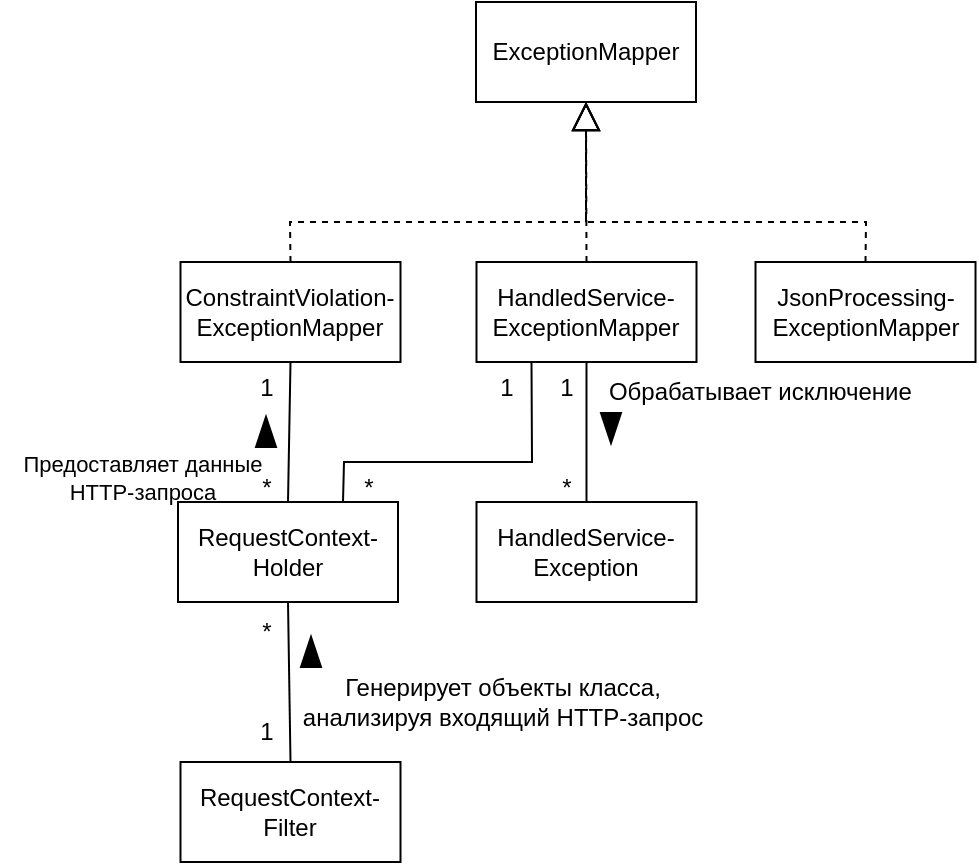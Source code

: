 <mxfile version="23.1.5" type="embed" pages="3">
  <diagram name="Исходная диаграмма классов" id="X_1XRm6m8T2D09q95OtT">
    <mxGraphModel dx="798" dy="448" grid="1" gridSize="10" guides="1" tooltips="1" connect="1" arrows="1" fold="1" page="1" pageScale="1" pageWidth="1169" pageHeight="827" math="0" shadow="0">
      <root>
        <mxCell id="0" />
        <mxCell id="1" parent="0" />
        <mxCell id="jXRX2BmvzTGSTtBicMmr-1" value="HandledService-&lt;div&gt;Exception&lt;/div&gt;" style="html=1;whiteSpace=wrap;" parent="1" vertex="1">
          <mxGeometry x="390.25" y="300" width="110" height="50" as="geometry" />
        </mxCell>
        <mxCell id="jXRX2BmvzTGSTtBicMmr-2" value="ConstraintViolation-&lt;div&gt;ExceptionMapper&lt;/div&gt;" style="html=1;whiteSpace=wrap;" parent="1" vertex="1">
          <mxGeometry x="242.25" y="180" width="110" height="50" as="geometry" />
        </mxCell>
        <mxCell id="jXRX2BmvzTGSTtBicMmr-3" value="HandledService-&lt;div&gt;ExceptionMapper&lt;/div&gt;" style="html=1;whiteSpace=wrap;" parent="1" vertex="1">
          <mxGeometry x="390.25" y="180" width="110" height="50" as="geometry" />
        </mxCell>
        <mxCell id="jXRX2BmvzTGSTtBicMmr-4" value="JsonProcessing-&lt;div&gt;ExceptionMapper&lt;/div&gt;" style="html=1;whiteSpace=wrap;" parent="1" vertex="1">
          <mxGeometry x="529.75" y="180" width="110" height="50" as="geometry" />
        </mxCell>
        <mxCell id="jXRX2BmvzTGSTtBicMmr-6" value="ExceptionMapper" style="html=1;whiteSpace=wrap;" parent="1" vertex="1">
          <mxGeometry x="390" y="50" width="110" height="50" as="geometry" />
        </mxCell>
        <mxCell id="jXRX2BmvzTGSTtBicMmr-8" value="" style="endArrow=block;dashed=1;endFill=0;endSize=12;html=1;rounded=0;entryX=0.5;entryY=1;entryDx=0;entryDy=0;exitX=0.5;exitY=0;exitDx=0;exitDy=0;" parent="1" source="jXRX2BmvzTGSTtBicMmr-3" target="jXRX2BmvzTGSTtBicMmr-6" edge="1">
          <mxGeometry width="160" relative="1" as="geometry">
            <mxPoint x="150" y="130" as="sourcePoint" />
            <mxPoint x="310" y="130" as="targetPoint" />
          </mxGeometry>
        </mxCell>
        <mxCell id="jXRX2BmvzTGSTtBicMmr-9" value="" style="endArrow=block;dashed=1;endFill=0;endSize=12;html=1;rounded=0;entryX=0.5;entryY=1;entryDx=0;entryDy=0;exitX=0.5;exitY=0;exitDx=0;exitDy=0;" parent="1" source="jXRX2BmvzTGSTtBicMmr-4" target="jXRX2BmvzTGSTtBicMmr-6" edge="1">
          <mxGeometry width="160" relative="1" as="geometry">
            <mxPoint x="130" y="220" as="sourcePoint" />
            <mxPoint x="290" y="220" as="targetPoint" />
            <Array as="points">
              <mxPoint x="585" y="160" />
              <mxPoint x="445" y="160" />
            </Array>
          </mxGeometry>
        </mxCell>
        <mxCell id="jXRX2BmvzTGSTtBicMmr-10" value="" style="endArrow=block;dashed=1;endFill=0;endSize=12;html=1;rounded=0;entryX=0.5;entryY=1;entryDx=0;entryDy=0;exitX=0.5;exitY=0;exitDx=0;exitDy=0;" parent="1" source="jXRX2BmvzTGSTtBicMmr-2" target="jXRX2BmvzTGSTtBicMmr-6" edge="1">
          <mxGeometry width="160" relative="1" as="geometry">
            <mxPoint x="70" y="170" as="sourcePoint" />
            <mxPoint x="230" y="170" as="targetPoint" />
            <Array as="points">
              <mxPoint x="297" y="160" />
              <mxPoint x="445" y="160" />
            </Array>
          </mxGeometry>
        </mxCell>
        <mxCell id="jXRX2BmvzTGSTtBicMmr-11" value="" style="endArrow=none;html=1;rounded=0;entryX=0.5;entryY=1;entryDx=0;entryDy=0;exitX=0.5;exitY=0;exitDx=0;exitDy=0;" parent="1" source="jXRX2BmvzTGSTtBicMmr-1" target="jXRX2BmvzTGSTtBicMmr-3" edge="1">
          <mxGeometry width="50" height="50" relative="1" as="geometry">
            <mxPoint x="290" y="330" as="sourcePoint" />
            <mxPoint x="340" y="280" as="targetPoint" />
          </mxGeometry>
        </mxCell>
        <mxCell id="jXRX2BmvzTGSTtBicMmr-12" value="" style="triangle;whiteSpace=wrap;html=1;fillColor=#000000;rotation=90;" parent="1" vertex="1">
          <mxGeometry x="450" y="258" width="15" height="10" as="geometry" />
        </mxCell>
        <mxCell id="jXRX2BmvzTGSTtBicMmr-13" value="*" style="text;html=1;align=center;verticalAlign=middle;resizable=0;points=[];autosize=1;strokeColor=none;fillColor=none;" parent="1" vertex="1">
          <mxGeometry x="420" y="278" width="30" height="30" as="geometry" />
        </mxCell>
        <mxCell id="jXRX2BmvzTGSTtBicMmr-14" value="1" style="text;html=1;align=center;verticalAlign=middle;resizable=0;points=[];autosize=1;strokeColor=none;fillColor=none;" parent="1" vertex="1">
          <mxGeometry x="420.25" y="228" width="30" height="30" as="geometry" />
        </mxCell>
        <mxCell id="jXRX2BmvzTGSTtBicMmr-15" value="&amp;nbsp;Обрабатывает исключение" style="text;html=1;align=center;verticalAlign=middle;resizable=0;points=[];autosize=1;strokeColor=none;fillColor=none;" parent="1" vertex="1">
          <mxGeometry x="440" y="230" width="180" height="30" as="geometry" />
        </mxCell>
        <mxCell id="4-brr9H7rqk57gdMtWfy-1" value="RequestContext-&lt;div&gt;Holder&lt;/div&gt;" style="html=1;whiteSpace=wrap;" parent="1" vertex="1">
          <mxGeometry x="241" y="300" width="110" height="50" as="geometry" />
        </mxCell>
        <mxCell id="4-brr9H7rqk57gdMtWfy-2" value="" style="endArrow=none;html=1;rounded=0;entryX=0.25;entryY=1;entryDx=0;entryDy=0;exitX=0.75;exitY=0;exitDx=0;exitDy=0;" parent="1" source="4-brr9H7rqk57gdMtWfy-1" target="jXRX2BmvzTGSTtBicMmr-3" edge="1">
          <mxGeometry width="50" height="50" relative="1" as="geometry">
            <mxPoint x="100" y="270" as="sourcePoint" />
            <mxPoint x="150" y="220" as="targetPoint" />
            <Array as="points">
              <mxPoint x="324" y="280" />
              <mxPoint x="418" y="280" />
            </Array>
          </mxGeometry>
        </mxCell>
        <mxCell id="4-brr9H7rqk57gdMtWfy-3" value="" style="endArrow=none;html=1;rounded=0;entryX=0.5;entryY=1;entryDx=0;entryDy=0;exitX=0.5;exitY=0;exitDx=0;exitDy=0;" parent="1" source="4-brr9H7rqk57gdMtWfy-1" target="jXRX2BmvzTGSTtBicMmr-2" edge="1">
          <mxGeometry width="50" height="50" relative="1" as="geometry">
            <mxPoint x="130" y="270" as="sourcePoint" />
            <mxPoint x="180" y="220" as="targetPoint" />
          </mxGeometry>
        </mxCell>
        <mxCell id="4-brr9H7rqk57gdMtWfy-4" value="*" style="text;html=1;align=center;verticalAlign=middle;resizable=0;points=[];autosize=1;strokeColor=none;fillColor=none;" parent="1" vertex="1">
          <mxGeometry x="270" y="278" width="30" height="30" as="geometry" />
        </mxCell>
        <mxCell id="4-brr9H7rqk57gdMtWfy-5" value="*" style="text;html=1;align=center;verticalAlign=middle;resizable=0;points=[];autosize=1;strokeColor=none;fillColor=none;" parent="1" vertex="1">
          <mxGeometry x="321" y="278" width="30" height="30" as="geometry" />
        </mxCell>
        <mxCell id="4-brr9H7rqk57gdMtWfy-8" value="1" style="text;html=1;align=center;verticalAlign=middle;resizable=0;points=[];autosize=1;strokeColor=none;fillColor=none;" parent="1" vertex="1">
          <mxGeometry x="270" y="228" width="30" height="30" as="geometry" />
        </mxCell>
        <mxCell id="4-brr9H7rqk57gdMtWfy-9" value="1" style="text;html=1;align=center;verticalAlign=middle;resizable=0;points=[];autosize=1;strokeColor=none;fillColor=none;" parent="1" vertex="1">
          <mxGeometry x="390.25" y="228" width="30" height="30" as="geometry" />
        </mxCell>
        <mxCell id="4-brr9H7rqk57gdMtWfy-10" value="" style="triangle;whiteSpace=wrap;html=1;fillColor=#000000;rotation=-90;" parent="1" vertex="1">
          <mxGeometry x="277.5" y="260" width="15" height="10" as="geometry" />
        </mxCell>
        <mxCell id="4-brr9H7rqk57gdMtWfy-12" value="Предоставляет данные&lt;div&gt;HTTP-запроса&lt;/div&gt;" style="text;html=1;align=center;verticalAlign=middle;resizable=0;points=[];autosize=1;strokeColor=none;fillColor=none;fontSize=11;" parent="1" vertex="1">
          <mxGeometry x="152.5" y="268" width="140" height="40" as="geometry" />
        </mxCell>
        <mxCell id="4-brr9H7rqk57gdMtWfy-13" value="RequestContext-&lt;div&gt;Filter&lt;/div&gt;" style="html=1;whiteSpace=wrap;" parent="1" vertex="1">
          <mxGeometry x="242.25" y="430" width="110" height="50" as="geometry" />
        </mxCell>
        <mxCell id="4-brr9H7rqk57gdMtWfy-14" value="" style="endArrow=none;html=1;rounded=0;exitX=0.5;exitY=0;exitDx=0;exitDy=0;entryX=0.5;entryY=1;entryDx=0;entryDy=0;" parent="1" source="4-brr9H7rqk57gdMtWfy-13" target="4-brr9H7rqk57gdMtWfy-1" edge="1">
          <mxGeometry width="50" height="50" relative="1" as="geometry">
            <mxPoint x="150" y="450" as="sourcePoint" />
            <mxPoint x="200" y="400" as="targetPoint" />
          </mxGeometry>
        </mxCell>
        <mxCell id="4-brr9H7rqk57gdMtWfy-15" value="" style="triangle;whiteSpace=wrap;html=1;fillColor=#000000;rotation=-90;" parent="1" vertex="1">
          <mxGeometry x="300" y="370" width="15" height="10" as="geometry" />
        </mxCell>
        <mxCell id="4-brr9H7rqk57gdMtWfy-16" value="1" style="text;html=1;align=center;verticalAlign=middle;resizable=0;points=[];autosize=1;strokeColor=none;fillColor=none;" parent="1" vertex="1">
          <mxGeometry x="270" y="400" width="30" height="30" as="geometry" />
        </mxCell>
        <mxCell id="4-brr9H7rqk57gdMtWfy-17" value="*" style="text;html=1;align=center;verticalAlign=middle;resizable=0;points=[];autosize=1;strokeColor=none;fillColor=none;" parent="1" vertex="1">
          <mxGeometry x="270" y="350" width="30" height="30" as="geometry" />
        </mxCell>
        <mxCell id="4-brr9H7rqk57gdMtWfy-18" value="Генерирует объекты класса,&lt;div&gt;анализируя входящий HTTP-запрос&lt;/div&gt;" style="text;html=1;align=center;verticalAlign=middle;resizable=0;points=[];autosize=1;strokeColor=none;fillColor=none;" parent="1" vertex="1">
          <mxGeometry x="292.5" y="380" width="220" height="40" as="geometry" />
        </mxCell>
      </root>
    </mxGraphModel>
  </diagram>
  <diagram id="HqYc1Upy1BhiJkoLyx3J" name="Детальная диаграмма классов пакета exception">
    <mxGraphModel dx="383" dy="304" grid="1" gridSize="10" guides="1" tooltips="1" connect="1" arrows="1" fold="1" page="1" pageScale="1" pageWidth="1169" pageHeight="827" math="0" shadow="0">
      <root>
        <mxCell id="0" />
        <mxCell id="1" parent="0" />
        <mxCell id="xB9FUg83Wfs18bc-9Xmf-14" value="ExceptionMapper" style="swimlane;fontStyle=1;align=center;verticalAlign=top;childLayout=stackLayout;horizontal=1;startSize=26;horizontalStack=0;resizeParent=1;resizeParentMax=0;resizeLast=0;collapsible=1;marginBottom=0;whiteSpace=wrap;html=1;" parent="1" vertex="1">
          <mxGeometry x="385" y="245" width="160" height="80" as="geometry" />
        </mxCell>
        <mxCell id="xB9FUg83Wfs18bc-9Xmf-16" value="" style="line;strokeWidth=1;fillColor=none;align=left;verticalAlign=middle;spacingTop=-1;spacingLeft=3;spacingRight=3;rotatable=0;labelPosition=right;points=[];portConstraint=eastwest;strokeColor=inherit;" parent="xB9FUg83Wfs18bc-9Xmf-14" vertex="1">
          <mxGeometry y="26" width="160" height="8" as="geometry" />
        </mxCell>
        <mxCell id="xB9FUg83Wfs18bc-9Xmf-17" value="+ toResponse(exception: &lt;br&gt;Exception): Response" style="text;strokeColor=none;fillColor=none;align=left;verticalAlign=top;spacingLeft=4;spacingRight=4;overflow=hidden;rotatable=0;points=[[0,0.5],[1,0.5]];portConstraint=eastwest;whiteSpace=wrap;html=1;" parent="xB9FUg83Wfs18bc-9Xmf-14" vertex="1">
          <mxGeometry y="34" width="160" height="46" as="geometry" />
        </mxCell>
        <mxCell id="uNWL6MVk0u1xHHDAkr2d-4" value="RequestContextHolder" style="swimlane;fontStyle=1;align=center;verticalAlign=top;childLayout=stackLayout;horizontal=1;startSize=26;horizontalStack=0;resizeParent=1;resizeParentMax=0;resizeLast=0;collapsible=1;marginBottom=0;whiteSpace=wrap;html=1;" vertex="1" parent="1">
          <mxGeometry x="245.12" y="678" width="160" height="60" as="geometry" />
        </mxCell>
        <mxCell id="uNWL6MVk0u1xHHDAkr2d-5" value="+ request: BaseRequest" style="text;strokeColor=none;fillColor=none;align=left;verticalAlign=top;spacingLeft=4;spacingRight=4;overflow=hidden;rotatable=0;points=[[0,0.5],[1,0.5]];portConstraint=eastwest;whiteSpace=wrap;html=1;" vertex="1" parent="uNWL6MVk0u1xHHDAkr2d-4">
          <mxGeometry y="26" width="160" height="26" as="geometry" />
        </mxCell>
        <mxCell id="uNWL6MVk0u1xHHDAkr2d-6" value="" style="line;strokeWidth=1;fillColor=none;align=left;verticalAlign=middle;spacingTop=-1;spacingLeft=3;spacingRight=3;rotatable=0;labelPosition=right;points=[];portConstraint=eastwest;strokeColor=inherit;" vertex="1" parent="uNWL6MVk0u1xHHDAkr2d-4">
          <mxGeometry y="52" width="160" height="8" as="geometry" />
        </mxCell>
        <mxCell id="uNWL6MVk0u1xHHDAkr2d-11" value="RequestContextFilter" style="swimlane;fontStyle=1;align=center;verticalAlign=top;childLayout=stackLayout;horizontal=1;startSize=26;horizontalStack=0;resizeParent=1;resizeParentMax=0;resizeLast=0;collapsible=1;marginBottom=0;whiteSpace=wrap;html=1;" vertex="1" parent="1">
          <mxGeometry x="464.87" y="650" width="220" height="250" as="geometry" />
        </mxCell>
        <mxCell id="uNWL6MVk0u1xHHDAkr2d-12" value="+ requestContextHolder: RequestContextHolder" style="text;strokeColor=none;fillColor=none;align=left;verticalAlign=top;spacingLeft=4;spacingRight=4;overflow=hidden;rotatable=0;points=[[0,0.5],[1,0.5]];portConstraint=eastwest;whiteSpace=wrap;html=1;" vertex="1" parent="uNWL6MVk0u1xHHDAkr2d-11">
          <mxGeometry y="26" width="220" height="34" as="geometry" />
        </mxCell>
        <mxCell id="uNWL6MVk0u1xHHDAkr2d-13" value="" style="line;strokeWidth=1;fillColor=none;align=left;verticalAlign=middle;spacingTop=-1;spacingLeft=3;spacingRight=3;rotatable=0;labelPosition=right;points=[];portConstraint=eastwest;strokeColor=inherit;" vertex="1" parent="uNWL6MVk0u1xHHDAkr2d-11">
          <mxGeometry y="60" width="220" height="8" as="geometry" />
        </mxCell>
        <mxCell id="uNWL6MVk0u1xHHDAkr2d-14" value="+ filter(requestContext:&amp;nbsp;&lt;br&gt;&lt;span style=&quot;background-color: initial;&quot;&gt;ContainerContextRequest): void&lt;/span&gt;&lt;br&gt;&lt;br&gt;-&amp;nbsp;restoreEntityStream(requestBody: String, requestContext:&lt;br&gt;ContainerRequestContext&lt;span style=&quot;background-color: initial;&quot;&gt;): void&lt;br&gt;&lt;br&gt;- getResultMap(messageBody: String): Map&amp;lt;String, String&amp;gt;&lt;br&gt;&lt;br&gt;- createBaseRequest(argumentsMap:&lt;br&gt;Map&amp;lt;String, String&amp;gt;): BaseRequest&lt;br&gt;&lt;/span&gt;" style="text;strokeColor=none;fillColor=none;align=left;verticalAlign=top;spacingLeft=4;spacingRight=4;overflow=hidden;rotatable=0;points=[[0,0.5],[1,0.5]];portConstraint=eastwest;whiteSpace=wrap;html=1;" vertex="1" parent="uNWL6MVk0u1xHHDAkr2d-11">
          <mxGeometry y="68" width="220" height="182" as="geometry" />
        </mxCell>
        <mxCell id="uNWL6MVk0u1xHHDAkr2d-16" value="" style="endArrow=diamondThin;endFill=0;endSize=24;html=1;rounded=0;entryX=0;entryY=0.5;entryDx=0;entryDy=0;exitX=1;exitY=0.25;exitDx=0;exitDy=0;" edge="1" parent="1" source="uNWL6MVk0u1xHHDAkr2d-4" target="uNWL6MVk0u1xHHDAkr2d-12">
          <mxGeometry width="160" relative="1" as="geometry">
            <mxPoint x="275.12" y="836" as="sourcePoint" />
            <mxPoint x="435.12" y="836" as="targetPoint" />
          </mxGeometry>
        </mxCell>
        <mxCell id="uNWL6MVk0u1xHHDAkr2d-30" value="HandledService-&lt;br&gt;ExceptionMapper" style="swimlane;fontStyle=1;align=center;verticalAlign=top;childLayout=stackLayout;horizontal=1;startSize=34;horizontalStack=0;resizeParent=1;resizeParentMax=0;resizeLast=0;collapsible=1;marginBottom=0;whiteSpace=wrap;html=1;" vertex="1" parent="1">
          <mxGeometry x="370" y="386" width="190" height="150" as="geometry" />
        </mxCell>
        <mxCell id="uNWL6MVk0u1xHHDAkr2d-31" value="+ contextRequestHolder:&amp;nbsp;&lt;div&gt;RequestContextHolder&lt;/div&gt;&lt;div&gt;+ formResponseService: Form-&lt;/div&gt;&lt;div&gt;ResponseService&lt;/div&gt;" style="text;strokeColor=none;fillColor=none;align=left;verticalAlign=top;spacingLeft=4;spacingRight=4;overflow=hidden;rotatable=0;points=[[0,0.5],[1,0.5]];portConstraint=eastwest;whiteSpace=wrap;html=1;" vertex="1" parent="uNWL6MVk0u1xHHDAkr2d-30">
          <mxGeometry y="34" width="190" height="66" as="geometry" />
        </mxCell>
        <mxCell id="uNWL6MVk0u1xHHDAkr2d-32" value="" style="line;strokeWidth=1;fillColor=none;align=left;verticalAlign=middle;spacingTop=-1;spacingLeft=3;spacingRight=3;rotatable=0;labelPosition=right;points=[];portConstraint=eastwest;strokeColor=inherit;" vertex="1" parent="uNWL6MVk0u1xHHDAkr2d-30">
          <mxGeometry y="100" width="190" height="8" as="geometry" />
        </mxCell>
        <mxCell id="uNWL6MVk0u1xHHDAkr2d-33" value="+ toResponse(exception:&lt;br style=&quot;border-color: var(--border-color);&quot;&gt;Exception): Response" style="text;strokeColor=none;fillColor=none;align=left;verticalAlign=top;spacingLeft=4;spacingRight=4;overflow=hidden;rotatable=0;points=[[0,0.5],[1,0.5]];portConstraint=eastwest;whiteSpace=wrap;html=1;" vertex="1" parent="uNWL6MVk0u1xHHDAkr2d-30">
          <mxGeometry y="108" width="190" height="42" as="geometry" />
        </mxCell>
        <mxCell id="uNWL6MVk0u1xHHDAkr2d-34" value="ConstraintViolation-&lt;br&gt;ExceptionMapper" style="swimlane;fontStyle=1;align=center;verticalAlign=top;childLayout=stackLayout;horizontal=1;startSize=34;horizontalStack=0;resizeParent=1;resizeParentMax=0;resizeLast=0;collapsible=1;marginBottom=0;whiteSpace=wrap;html=1;" vertex="1" parent="1">
          <mxGeometry x="110" y="385" width="190" height="150" as="geometry" />
        </mxCell>
        <mxCell id="uNWL6MVk0u1xHHDAkr2d-35" value="+ contextRequestHolder:&amp;nbsp;&lt;div&gt;RequestContextHolder&lt;/div&gt;&lt;div&gt;+ formResponseService: Form-&lt;/div&gt;&lt;div&gt;ResponseService&lt;/div&gt;" style="text;strokeColor=none;fillColor=none;align=left;verticalAlign=top;spacingLeft=4;spacingRight=4;overflow=hidden;rotatable=0;points=[[0,0.5],[1,0.5]];portConstraint=eastwest;whiteSpace=wrap;html=1;" vertex="1" parent="uNWL6MVk0u1xHHDAkr2d-34">
          <mxGeometry y="34" width="190" height="66" as="geometry" />
        </mxCell>
        <mxCell id="uNWL6MVk0u1xHHDAkr2d-36" value="" style="line;strokeWidth=1;fillColor=none;align=left;verticalAlign=middle;spacingTop=-1;spacingLeft=3;spacingRight=3;rotatable=0;labelPosition=right;points=[];portConstraint=eastwest;strokeColor=inherit;" vertex="1" parent="uNWL6MVk0u1xHHDAkr2d-34">
          <mxGeometry y="100" width="190" height="8" as="geometry" />
        </mxCell>
        <mxCell id="uNWL6MVk0u1xHHDAkr2d-37" value="+ toResponse(exception:&lt;br style=&quot;border-color: var(--border-color);&quot;&gt;Exception): Response" style="text;strokeColor=none;fillColor=none;align=left;verticalAlign=top;spacingLeft=4;spacingRight=4;overflow=hidden;rotatable=0;points=[[0,0.5],[1,0.5]];portConstraint=eastwest;whiteSpace=wrap;html=1;" vertex="1" parent="uNWL6MVk0u1xHHDAkr2d-34">
          <mxGeometry y="108" width="190" height="42" as="geometry" />
        </mxCell>
        <mxCell id="Qh2irP4AfO-Towx2o-1x-1" value="" style="endArrow=diamondThin;endFill=0;endSize=24;html=1;rounded=0;entryX=0.492;entryY=1.042;entryDx=0;entryDy=0;entryPerimeter=0;exitX=0.5;exitY=0;exitDx=0;exitDy=0;" edge="1" parent="1" source="uNWL6MVk0u1xHHDAkr2d-4" target="uNWL6MVk0u1xHHDAkr2d-33">
          <mxGeometry width="160" relative="1" as="geometry">
            <mxPoint x="100" y="680" as="sourcePoint" />
            <mxPoint x="260" y="680" as="targetPoint" />
            <Array as="points">
              <mxPoint x="325" y="640" />
              <mxPoint x="463" y="640" />
            </Array>
          </mxGeometry>
        </mxCell>
        <mxCell id="Qh2irP4AfO-Towx2o-1x-2" value="" style="endArrow=diamondThin;endFill=0;endSize=24;html=1;rounded=0;entryX=0.467;entryY=1.008;entryDx=0;entryDy=0;entryPerimeter=0;exitX=0.5;exitY=0;exitDx=0;exitDy=0;" edge="1" parent="1" source="uNWL6MVk0u1xHHDAkr2d-4" target="uNWL6MVk0u1xHHDAkr2d-37">
          <mxGeometry width="160" relative="1" as="geometry">
            <mxPoint x="120" y="610" as="sourcePoint" />
            <mxPoint x="280" y="610" as="targetPoint" />
            <Array as="points">
              <mxPoint x="325" y="640" />
              <mxPoint x="200" y="640" />
            </Array>
          </mxGeometry>
        </mxCell>
        <mxCell id="Qh2irP4AfO-Towx2o-1x-3" value="JsonProcessingException-&lt;br&gt;Mapper" style="swimlane;fontStyle=1;align=center;verticalAlign=top;childLayout=stackLayout;horizontal=1;startSize=45;horizontalStack=0;resizeParent=1;resizeParentMax=0;resizeLast=0;collapsible=1;marginBottom=0;whiteSpace=wrap;html=1;" vertex="1" parent="1">
          <mxGeometry x="600" y="385" width="160" height="99" as="geometry" />
        </mxCell>
        <mxCell id="Qh2irP4AfO-Towx2o-1x-4" value="" style="line;strokeWidth=1;fillColor=none;align=left;verticalAlign=middle;spacingTop=-1;spacingLeft=3;spacingRight=3;rotatable=0;labelPosition=right;points=[];portConstraint=eastwest;strokeColor=inherit;" vertex="1" parent="Qh2irP4AfO-Towx2o-1x-3">
          <mxGeometry y="45" width="160" height="8" as="geometry" />
        </mxCell>
        <mxCell id="Qh2irP4AfO-Towx2o-1x-5" value="+ toResponse(exception: &lt;br&gt;Exception): Response" style="text;strokeColor=none;fillColor=none;align=left;verticalAlign=top;spacingLeft=4;spacingRight=4;overflow=hidden;rotatable=0;points=[[0,0.5],[1,0.5]];portConstraint=eastwest;whiteSpace=wrap;html=1;" vertex="1" parent="Qh2irP4AfO-Towx2o-1x-3">
          <mxGeometry y="53" width="160" height="46" as="geometry" />
        </mxCell>
        <mxCell id="Qh2irP4AfO-Towx2o-1x-6" value="" style="endArrow=block;dashed=1;endFill=0;endSize=12;html=1;rounded=0;exitX=0.5;exitY=0;exitDx=0;exitDy=0;entryX=0.497;entryY=0.989;entryDx=0;entryDy=0;entryPerimeter=0;" edge="1" parent="1" source="uNWL6MVk0u1xHHDAkr2d-30" target="xB9FUg83Wfs18bc-9Xmf-17">
          <mxGeometry width="160" relative="1" as="geometry">
            <mxPoint x="300" y="310" as="sourcePoint" />
            <mxPoint x="465" y="330" as="targetPoint" />
          </mxGeometry>
        </mxCell>
        <mxCell id="Qh2irP4AfO-Towx2o-1x-7" value="" style="endArrow=block;dashed=1;endFill=0;endSize=12;html=1;rounded=0;exitX=0.5;exitY=0;exitDx=0;exitDy=0;entryX=0.502;entryY=1.007;entryDx=0;entryDy=0;entryPerimeter=0;" edge="1" parent="1" source="Qh2irP4AfO-Towx2o-1x-3" target="xB9FUg83Wfs18bc-9Xmf-17">
          <mxGeometry width="160" relative="1" as="geometry">
            <mxPoint x="130" y="300" as="sourcePoint" />
            <mxPoint x="470" y="330" as="targetPoint" />
            <Array as="points">
              <mxPoint x="680" y="360" />
              <mxPoint x="465" y="360" />
            </Array>
          </mxGeometry>
        </mxCell>
        <mxCell id="Qh2irP4AfO-Towx2o-1x-8" value="" style="endArrow=block;dashed=1;endFill=0;endSize=12;html=1;rounded=0;exitX=0.5;exitY=0;exitDx=0;exitDy=0;entryX=0.497;entryY=1.007;entryDx=0;entryDy=0;entryPerimeter=0;" edge="1" parent="1" source="uNWL6MVk0u1xHHDAkr2d-34" target="xB9FUg83Wfs18bc-9Xmf-17">
          <mxGeometry width="160" relative="1" as="geometry">
            <mxPoint x="60" y="320" as="sourcePoint" />
            <mxPoint x="470" y="330" as="targetPoint" />
            <Array as="points">
              <mxPoint x="205" y="360" />
              <mxPoint x="465" y="360" />
            </Array>
          </mxGeometry>
        </mxCell>
        <mxCell id="Uri00E2gItfWrXzFmNfo-1" value="HandledServiceException" style="swimlane;fontStyle=1;align=center;verticalAlign=top;childLayout=stackLayout;horizontal=1;startSize=26;horizontalStack=0;resizeParent=1;resizeParentMax=0;resizeLast=0;collapsible=1;marginBottom=0;whiteSpace=wrap;html=1;" vertex="1" parent="1">
          <mxGeometry x="740" y="570" width="160" height="78" as="geometry" />
        </mxCell>
        <mxCell id="Uri00E2gItfWrXzFmNfo-2" value="+ message: String&lt;br&gt;+ errorCode: Long" style="text;strokeColor=none;fillColor=none;align=left;verticalAlign=top;spacingLeft=4;spacingRight=4;overflow=hidden;rotatable=0;points=[[0,0.5],[1,0.5]];portConstraint=eastwest;whiteSpace=wrap;html=1;" vertex="1" parent="Uri00E2gItfWrXzFmNfo-1">
          <mxGeometry y="26" width="160" height="44" as="geometry" />
        </mxCell>
        <mxCell id="Uri00E2gItfWrXzFmNfo-3" value="" style="line;strokeWidth=1;fillColor=none;align=left;verticalAlign=middle;spacingTop=-1;spacingLeft=3;spacingRight=3;rotatable=0;labelPosition=right;points=[];portConstraint=eastwest;strokeColor=inherit;" vertex="1" parent="Uri00E2gItfWrXzFmNfo-1">
          <mxGeometry y="70" width="160" height="8" as="geometry" />
        </mxCell>
      </root>
    </mxGraphModel>
  </diagram>
  <diagram id="KgQgYJSGkj0smZ-v_l-0" name="Диаграмма последовательности взаимодействия объектов классов">
    <mxGraphModel dx="798" dy="448" grid="1" gridSize="10" guides="1" tooltips="1" connect="1" arrows="1" fold="1" page="1" pageScale="1" pageWidth="1169" pageHeight="827" math="0" shadow="0">
      <root>
        <mxCell id="0" />
        <mxCell id="1" parent="0" />
        <mxCell id="_Oxk2gofDmc59995BWNk-1" value="RequestContext-&lt;div&gt;Filter&lt;/div&gt;" style="rounded=0;whiteSpace=wrap;html=1;fontSize=10;" parent="1" vertex="1">
          <mxGeometry x="282.37" y="250" width="100" height="40" as="geometry" />
        </mxCell>
        <mxCell id="xGoLflPIXbZvritn_Log-29" value="" style="endArrow=none;dashed=1;html=1;rounded=0;entryX=0.5;entryY=1;entryDx=0;entryDy=0;" parent="1" target="_Oxk2gofDmc59995BWNk-1" edge="1">
          <mxGeometry width="50" height="50" relative="1" as="geometry">
            <mxPoint x="332.62" y="320" as="sourcePoint" />
            <mxPoint x="354.62" y="290" as="targetPoint" />
          </mxGeometry>
        </mxCell>
        <mxCell id="xGoLflPIXbZvritn_Log-30" value="" style="rounded=0;whiteSpace=wrap;html=1;" parent="1" vertex="1">
          <mxGeometry x="327.37" y="320" width="10" height="40" as="geometry" />
        </mxCell>
        <mxCell id="xGoLflPIXbZvritn_Log-33" value="" style="endArrow=classic;html=1;rounded=0;entryX=0;entryY=0;entryDx=0;entryDy=0;" parent="1" target="xGoLflPIXbZvritn_Log-30" edge="1">
          <mxGeometry width="50" height="50" relative="1" as="geometry">
            <mxPoint x="224.62" y="320" as="sourcePoint" />
            <mxPoint x="84.62" y="320" as="targetPoint" />
          </mxGeometry>
        </mxCell>
        <mxCell id="xGoLflPIXbZvritn_Log-34" value="Запуск ИС" style="text;html=1;align=center;verticalAlign=middle;resizable=0;points=[];autosize=1;strokeColor=none;fillColor=none;fontSize=10;" parent="1" vertex="1">
          <mxGeometry x="217.5" y="295" width="70" height="30" as="geometry" />
        </mxCell>
        <mxCell id="xGoLflPIXbZvritn_Log-36" value=":ExceptionMapper" style="html=1;whiteSpace=wrap;fontSize=10;" parent="1" vertex="1">
          <mxGeometry x="820" y="245" width="110" height="50" as="geometry" />
        </mxCell>
        <mxCell id="xGoLflPIXbZvritn_Log-39" value="" style="endArrow=none;dashed=1;html=1;rounded=0;entryX=0.5;entryY=1;entryDx=0;entryDy=0;" parent="1" edge="1">
          <mxGeometry width="50" height="50" relative="1" as="geometry">
            <mxPoint x="874.58" y="325" as="sourcePoint" />
            <mxPoint x="874.58" y="295" as="targetPoint" />
          </mxGeometry>
        </mxCell>
        <mxCell id="xGoLflPIXbZvritn_Log-40" value="" style="rounded=0;whiteSpace=wrap;html=1;" parent="1" vertex="1">
          <mxGeometry x="870" y="328" width="10" height="72" as="geometry" />
        </mxCell>
        <mxCell id="xGoLflPIXbZvritn_Log-48" value="HandledService-&lt;div&gt;Exception&lt;/div&gt;" style="html=1;whiteSpace=wrap;fontSize=10;" parent="1" vertex="1">
          <mxGeometry x="690" y="245" width="100" height="45" as="geometry" />
        </mxCell>
        <mxCell id="xGoLflPIXbZvritn_Log-49" value="" style="endArrow=none;dashed=1;html=1;rounded=0;entryX=0.5;entryY=1;entryDx=0;entryDy=0;" parent="1" target="xGoLflPIXbZvritn_Log-48" edge="1">
          <mxGeometry width="50" height="50" relative="1" as="geometry">
            <mxPoint x="740" y="490" as="sourcePoint" />
            <mxPoint x="680" y="420" as="targetPoint" />
          </mxGeometry>
        </mxCell>
        <mxCell id="xGoLflPIXbZvritn_Log-52" value="&lt;font style=&quot;font-size: 10px;&quot;&gt;service:&lt;/font&gt;&lt;div&gt;&lt;font style=&quot;font-size: 10px;&quot;&gt;NotificationService&lt;/font&gt;&lt;/div&gt;" style="html=1;whiteSpace=wrap;" parent="1" vertex="1">
          <mxGeometry x="557.5" y="245" width="100" height="45" as="geometry" />
        </mxCell>
        <mxCell id="xGoLflPIXbZvritn_Log-53" value="" style="endArrow=classic;html=1;rounded=0;" parent="1" edge="1">
          <mxGeometry width="50" height="50" relative="1" as="geometry">
            <mxPoint x="337.37" y="320" as="sourcePoint" />
            <mxPoint x="600" y="320" as="targetPoint" />
          </mxGeometry>
        </mxCell>
        <mxCell id="xGoLflPIXbZvritn_Log-54" value="" style="endArrow=none;dashed=1;html=1;rounded=0;entryX=0.5;entryY=1;entryDx=0;entryDy=0;" parent="1" edge="1">
          <mxGeometry width="50" height="50" relative="1" as="geometry">
            <mxPoint x="607.7" y="320" as="sourcePoint" />
            <mxPoint x="607.08" y="290" as="targetPoint" />
          </mxGeometry>
        </mxCell>
        <mxCell id="xGoLflPIXbZvritn_Log-55" value="" style="rounded=0;whiteSpace=wrap;html=1;" parent="1" vertex="1">
          <mxGeometry x="602.5" y="320" width="10" height="40" as="geometry" />
        </mxCell>
        <mxCell id="xGoLflPIXbZvritn_Log-56" value="" style="endArrow=classic;html=1;rounded=0;" parent="1" edge="1">
          <mxGeometry width="50" height="50" relative="1" as="geometry">
            <mxPoint x="227.37" y="399.31" as="sourcePoint" />
            <mxPoint x="327.37" y="399.31" as="targetPoint" />
          </mxGeometry>
        </mxCell>
        <mxCell id="xGoLflPIXbZvritn_Log-57" value="Входящий HTTP-запрос,&lt;br&gt;содержащий ошибку" style="text;html=1;align=center;verticalAlign=middle;resizable=0;points=[];autosize=1;strokeColor=none;fillColor=none;fontSize=10;" parent="1" vertex="1">
          <mxGeometry x="197.37" y="360" width="140" height="40" as="geometry" />
        </mxCell>
        <mxCell id="xGoLflPIXbZvritn_Log-58" value="" style="endArrow=classic;html=1;rounded=0;" parent="1" edge="1">
          <mxGeometry width="50" height="50" relative="1" as="geometry">
            <mxPoint x="570" y="319.31" as="sourcePoint" />
            <mxPoint x="870" y="320" as="targetPoint" />
          </mxGeometry>
        </mxCell>
        <mxCell id="xGoLflPIXbZvritn_Log-59" value="Передать HTTP-запрос" style="text;html=1;align=center;verticalAlign=middle;resizable=0;points=[];autosize=1;strokeColor=none;fillColor=none;fontSize=9;" parent="1" vertex="1">
          <mxGeometry x="357.5" y="170" width="120" height="20" as="geometry" />
        </mxCell>
        <mxCell id="xGoLflPIXbZvritn_Log-70" value="Запуск ИС" style="text;html=1;align=center;verticalAlign=middle;resizable=0;points=[];autosize=1;strokeColor=none;fillColor=none;fontSize=10;" parent="1" vertex="1">
          <mxGeometry x="510" y="298" width="70" height="30" as="geometry" />
        </mxCell>
        <mxCell id="xGoLflPIXbZvritn_Log-71" value="Запуск ИС" style="text;html=1;align=center;verticalAlign=middle;resizable=0;points=[];autosize=1;strokeColor=none;fillColor=none;fontSize=10;" parent="1" vertex="1">
          <mxGeometry x="767.5" y="295" width="70" height="30" as="geometry" />
        </mxCell>
        <mxCell id="xGoLflPIXbZvritn_Log-73" value="Сообщение об ошибке" style="text;html=1;align=center;verticalAlign=middle;resizable=0;points=[];autosize=1;strokeColor=none;fillColor=none;fontSize=10;" parent="1" vertex="1">
          <mxGeometry x="197.37" y="510" width="130" height="30" as="geometry" />
        </mxCell>
        <mxCell id="N9rDftNFo8oXrU2rs6tV-1" value="" style="endArrow=none;dashed=1;html=1;rounded=0;entryX=0.5;entryY=1;entryDx=0;entryDy=0;" parent="1" target="xGoLflPIXbZvritn_Log-30" edge="1">
          <mxGeometry width="50" height="50" relative="1" as="geometry">
            <mxPoint x="332" y="400" as="sourcePoint" />
            <mxPoint x="290" y="550" as="targetPoint" />
          </mxGeometry>
        </mxCell>
        <mxCell id="N9rDftNFo8oXrU2rs6tV-2" value="" style="endArrow=none;dashed=1;html=1;rounded=0;entryX=0.5;entryY=1;entryDx=0;entryDy=0;" parent="1" target="xGoLflPIXbZvritn_Log-55" edge="1">
          <mxGeometry width="50" height="50" relative="1" as="geometry">
            <mxPoint x="608" y="450" as="sourcePoint" />
            <mxPoint x="492" y="520" as="targetPoint" />
          </mxGeometry>
        </mxCell>
        <mxCell id="N9rDftNFo8oXrU2rs6tV-3" value="" style="endArrow=none;dashed=1;html=1;rounded=0;entryX=0.5;entryY=1;entryDx=0;entryDy=0;" parent="1" target="xGoLflPIXbZvritn_Log-40" edge="1">
          <mxGeometry width="50" height="50" relative="1" as="geometry">
            <mxPoint x="875" y="490" as="sourcePoint" />
            <mxPoint x="810" y="540" as="targetPoint" />
          </mxGeometry>
        </mxCell>
        <mxCell id="OGmq2xdKCfdmNauLboOm-1" value="RequestContext-&lt;br&gt;Holder" style="rounded=0;whiteSpace=wrap;html=1;fontSize=10;" parent="1" vertex="1">
          <mxGeometry x="420" y="247.5" width="100" height="40" as="geometry" />
        </mxCell>
        <mxCell id="OGmq2xdKCfdmNauLboOm-2" value="" style="endArrow=none;dashed=1;html=1;rounded=0;entryX=0.5;entryY=1;entryDx=0;entryDy=0;" parent="1" target="OGmq2xdKCfdmNauLboOm-1" edge="1">
          <mxGeometry width="50" height="50" relative="1" as="geometry">
            <mxPoint x="470" y="420" as="sourcePoint" />
            <mxPoint x="467.5" y="335" as="targetPoint" />
          </mxGeometry>
        </mxCell>
        <mxCell id="OGmq2xdKCfdmNauLboOm-4" value="" style="rounded=0;whiteSpace=wrap;html=1;" parent="1" vertex="1">
          <mxGeometry x="327.37" y="400" width="10" height="80" as="geometry" />
        </mxCell>
        <mxCell id="OGmq2xdKCfdmNauLboOm-5" value="" style="endArrow=classic;html=1;rounded=0;exitX=1;exitY=0.25;exitDx=0;exitDy=0;" parent="1" source="OGmq2xdKCfdmNauLboOm-4" edge="1">
          <mxGeometry width="50" height="50" relative="1" as="geometry">
            <mxPoint x="410" y="450" as="sourcePoint" />
            <mxPoint x="460" y="420" as="targetPoint" />
          </mxGeometry>
        </mxCell>
        <mxCell id="OGmq2xdKCfdmNauLboOm-6" value="Создать" style="text;html=1;align=center;verticalAlign=middle;resizable=0;points=[];autosize=1;strokeColor=none;fillColor=none;" parent="1" vertex="1">
          <mxGeometry x="357.5" y="399" width="70" height="30" as="geometry" />
        </mxCell>
        <mxCell id="OGmq2xdKCfdmNauLboOm-7" value="" style="rounded=0;whiteSpace=wrap;html=1;" parent="1" vertex="1">
          <mxGeometry x="465" y="420" width="10" height="20" as="geometry" />
        </mxCell>
        <mxCell id="OGmq2xdKCfdmNauLboOm-8" value="" style="endArrow=none;dashed=1;html=1;rounded=0;entryX=0.5;entryY=1;entryDx=0;entryDy=0;" parent="1" target="OGmq2xdKCfdmNauLboOm-7" edge="1">
          <mxGeometry width="50" height="50" relative="1" as="geometry">
            <mxPoint x="470" y="590" as="sourcePoint" />
            <mxPoint x="520" y="500" as="targetPoint" />
          </mxGeometry>
        </mxCell>
        <mxCell id="OGmq2xdKCfdmNauLboOm-9" value="" style="endArrow=classic;html=1;rounded=0;exitX=1;exitY=0.75;exitDx=0;exitDy=0;" parent="1" source="OGmq2xdKCfdmNauLboOm-4" edge="1">
          <mxGeometry width="50" height="50" relative="1" as="geometry">
            <mxPoint x="520" y="470" as="sourcePoint" />
            <mxPoint x="600" y="460" as="targetPoint" />
          </mxGeometry>
        </mxCell>
        <mxCell id="OGmq2xdKCfdmNauLboOm-10" value="" style="rounded=0;whiteSpace=wrap;html=1;" parent="1" vertex="1">
          <mxGeometry x="602.5" y="450" width="10" height="40" as="geometry" />
        </mxCell>
        <mxCell id="OGmq2xdKCfdmNauLboOm-11" value="Передать http-запрос" style="text;html=1;align=center;verticalAlign=middle;resizable=0;points=[];autosize=1;strokeColor=none;fillColor=none;" parent="1" vertex="1">
          <mxGeometry x="465" y="440" width="140" height="30" as="geometry" />
        </mxCell>
        <mxCell id="OGmq2xdKCfdmNauLboOm-12" value="" style="endArrow=classic;html=1;rounded=0;exitX=1;exitY=1;exitDx=0;exitDy=0;" parent="1" source="OGmq2xdKCfdmNauLboOm-10" edge="1">
          <mxGeometry width="50" height="50" relative="1" as="geometry">
            <mxPoint x="650" y="500" as="sourcePoint" />
            <mxPoint x="740" y="490" as="targetPoint" />
          </mxGeometry>
        </mxCell>
        <mxCell id="OGmq2xdKCfdmNauLboOm-13" value="Создать" style="text;html=1;align=center;verticalAlign=middle;resizable=0;points=[];autosize=1;strokeColor=none;fillColor=none;" parent="1" vertex="1">
          <mxGeometry x="635" y="463" width="70" height="30" as="geometry" />
        </mxCell>
        <mxCell id="OGmq2xdKCfdmNauLboOm-14" value="" style="rounded=0;whiteSpace=wrap;html=1;" parent="1" vertex="1">
          <mxGeometry x="735" y="493" width="10" height="20" as="geometry" />
        </mxCell>
        <mxCell id="OGmq2xdKCfdmNauLboOm-15" value="" style="rounded=0;whiteSpace=wrap;html=1;" parent="1" vertex="1">
          <mxGeometry x="870" y="490" width="10" height="100" as="geometry" />
        </mxCell>
        <mxCell id="OGmq2xdKCfdmNauLboOm-16" value="" style="endArrow=classic;html=1;rounded=0;entryX=0;entryY=0.5;entryDx=0;entryDy=0;" parent="1" edge="1">
          <mxGeometry width="50" height="50" relative="1" as="geometry">
            <mxPoint x="750" y="510" as="sourcePoint" />
            <mxPoint x="870" y="510" as="targetPoint" />
          </mxGeometry>
        </mxCell>
        <mxCell id="OGmq2xdKCfdmNauLboOm-17" value="Обработать ошибку" style="text;html=1;align=center;verticalAlign=middle;resizable=0;points=[];autosize=1;strokeColor=none;fillColor=none;" parent="1" vertex="1">
          <mxGeometry x="740" y="483" width="130" height="30" as="geometry" />
        </mxCell>
        <mxCell id="OGmq2xdKCfdmNauLboOm-18" value="" style="endArrow=none;dashed=1;html=1;rounded=0;entryX=0.25;entryY=1;entryDx=0;entryDy=0;" parent="1" edge="1">
          <mxGeometry width="50" height="50" relative="1" as="geometry">
            <mxPoint x="740" y="560" as="sourcePoint" />
            <mxPoint x="740.5" y="513" as="targetPoint" />
          </mxGeometry>
        </mxCell>
        <mxCell id="OGmq2xdKCfdmNauLboOm-19" value="" style="endArrow=none;dashed=1;html=1;rounded=0;entryX=0.25;entryY=1;entryDx=0;entryDy=0;" parent="1" edge="1">
          <mxGeometry width="50" height="50" relative="1" as="geometry">
            <mxPoint x="610" y="640" as="sourcePoint" />
            <mxPoint x="608" y="490" as="targetPoint" />
          </mxGeometry>
        </mxCell>
        <mxCell id="OGmq2xdKCfdmNauLboOm-20" value="" style="endArrow=none;dashed=1;html=1;rounded=0;entryX=0.5;entryY=1;entryDx=0;entryDy=0;" parent="1" target="OGmq2xdKCfdmNauLboOm-4" edge="1">
          <mxGeometry width="50" height="50" relative="1" as="geometry">
            <mxPoint x="332" y="640" as="sourcePoint" />
            <mxPoint x="340" y="500" as="targetPoint" />
          </mxGeometry>
        </mxCell>
        <mxCell id="OGmq2xdKCfdmNauLboOm-21" value="" style="endArrow=classic;html=1;rounded=0;exitX=0;exitY=0.5;exitDx=0;exitDy=0;" parent="1" source="OGmq2xdKCfdmNauLboOm-15" edge="1">
          <mxGeometry width="50" height="50" relative="1" as="geometry">
            <mxPoint x="570" y="690" as="sourcePoint" />
            <mxPoint x="230" y="540" as="targetPoint" />
          </mxGeometry>
        </mxCell>
        <mxCell id="OGmq2xdKCfdmNauLboOm-23" value="" style="endArrow=classic;html=1;rounded=0;" parent="1" edge="1">
          <mxGeometry width="50" height="50" relative="1" as="geometry">
            <mxPoint x="870" y="560" as="sourcePoint" />
            <mxPoint x="740" y="560" as="targetPoint" />
          </mxGeometry>
        </mxCell>
        <mxCell id="OGmq2xdKCfdmNauLboOm-24" value="Уничтожить" style="text;html=1;align=center;verticalAlign=middle;resizable=0;points=[];autosize=1;strokeColor=none;fillColor=none;" parent="1" vertex="1">
          <mxGeometry x="757.5" y="535" width="90" height="30" as="geometry" />
        </mxCell>
        <mxCell id="OGmq2xdKCfdmNauLboOm-25" value="" style="shape=umlDestroy;whiteSpace=wrap;html=1;strokeWidth=3;targetShapes=umlLifeline;" parent="1" vertex="1">
          <mxGeometry x="732.5" y="560" width="15" height="15" as="geometry" />
        </mxCell>
        <mxCell id="OGmq2xdKCfdmNauLboOm-27" value="" style="endArrow=classic;html=1;rounded=0;exitX=0;exitY=1;exitDx=0;exitDy=0;" parent="1" source="OGmq2xdKCfdmNauLboOm-15" edge="1">
          <mxGeometry width="50" height="50" relative="1" as="geometry">
            <mxPoint x="470" y="600" as="sourcePoint" />
            <mxPoint x="470" y="590" as="targetPoint" />
          </mxGeometry>
        </mxCell>
        <mxCell id="OGmq2xdKCfdmNauLboOm-28" value="Уничтожить" style="text;html=1;align=center;verticalAlign=middle;resizable=0;points=[];autosize=1;strokeColor=none;fillColor=none;" parent="1" vertex="1">
          <mxGeometry x="475" y="565" width="90" height="30" as="geometry" />
        </mxCell>
        <mxCell id="OGmq2xdKCfdmNauLboOm-30" value="" style="shape=umlDestroy;whiteSpace=wrap;html=1;strokeWidth=3;targetShapes=umlLifeline;" parent="1" vertex="1">
          <mxGeometry x="462.5" y="590" width="15" height="15" as="geometry" />
        </mxCell>
        <mxCell id="OGmq2xdKCfdmNauLboOm-31" value="" style="endArrow=none;dashed=1;html=1;rounded=0;entryX=0.5;entryY=1;entryDx=0;entryDy=0;" parent="1" target="OGmq2xdKCfdmNauLboOm-15" edge="1">
          <mxGeometry width="50" height="50" relative="1" as="geometry">
            <mxPoint x="875" y="640" as="sourcePoint" />
            <mxPoint x="800" y="600" as="targetPoint" />
          </mxGeometry>
        </mxCell>
        <mxCell id="OGmq2xdKCfdmNauLboOm-32" value="Продолжение функционирования&lt;br&gt;&amp;nbsp;ИС" style="text;html=1;align=center;verticalAlign=middle;resizable=0;points=[];autosize=1;strokeColor=none;fillColor=none;" parent="1" vertex="1">
          <mxGeometry x="127.37" y="605" width="210" height="40" as="geometry" />
        </mxCell>
      </root>
    </mxGraphModel>
  </diagram>
</mxfile>

